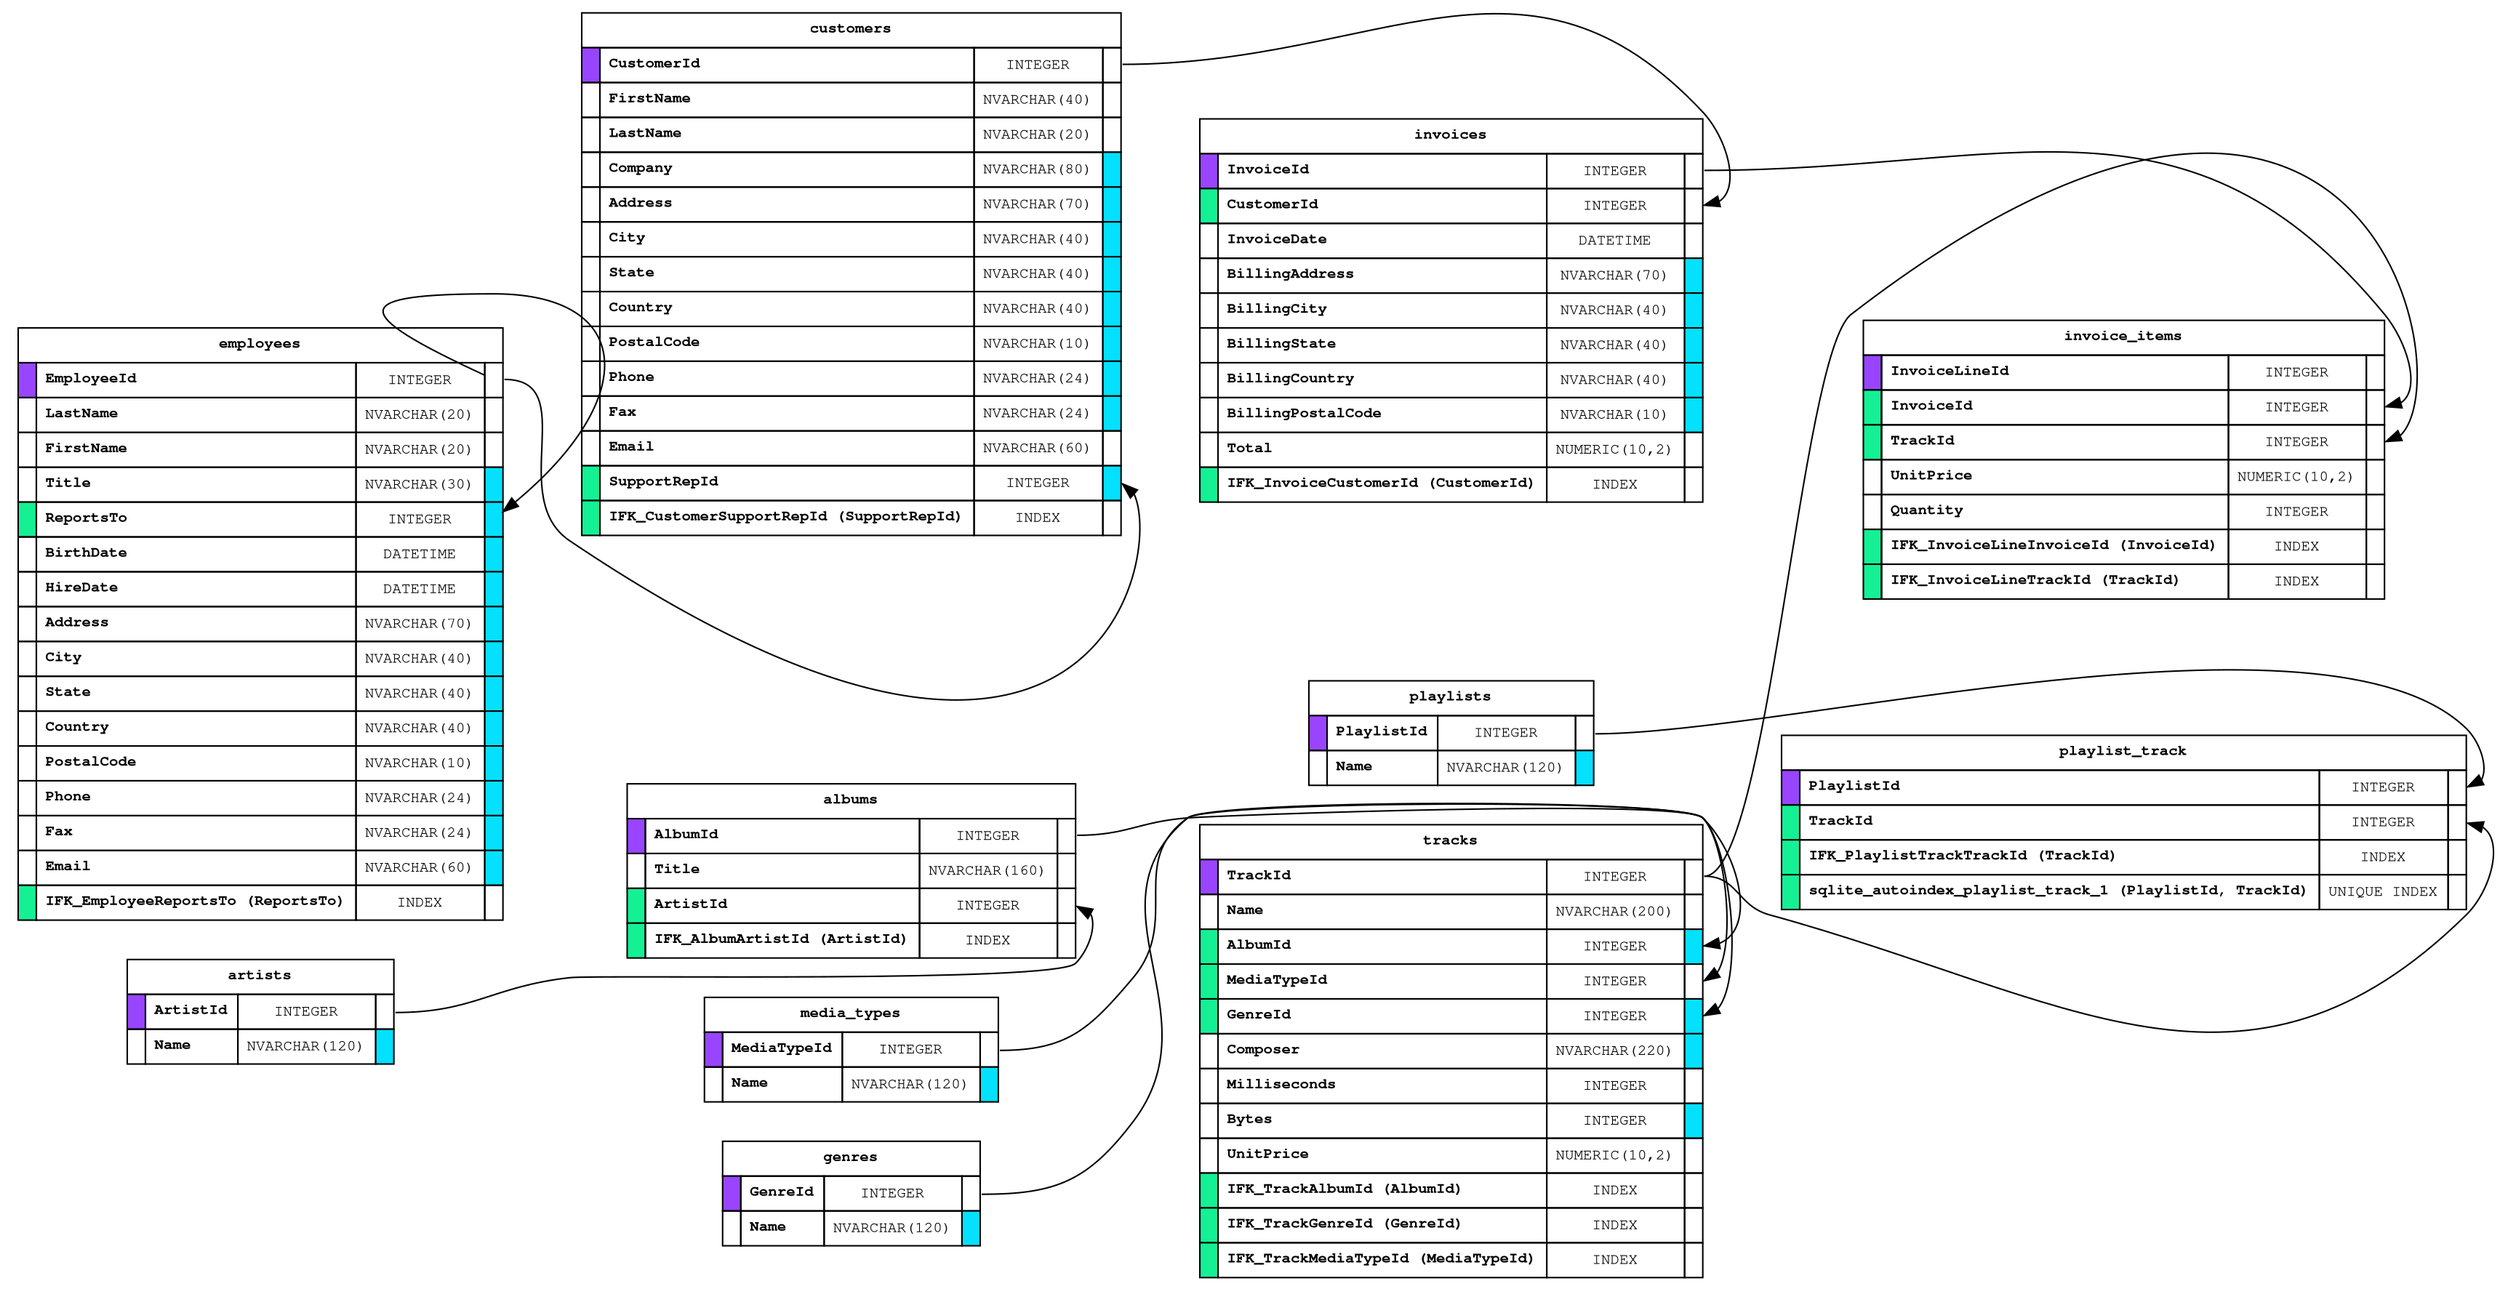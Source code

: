 /*
 * Graphviz for SQLite file 'chinook.db'
 * Generated at 2022-04-11T21:35:09+08:00 with sqliteviz
 * Source code available at https://github.com/n0x1m/sqliteviz
 */

digraph {
rankdir=LR;
fontname="Courier,Courier New";

graph [
    splines="spline"
    overlap="false"
    bgcolor="white"
];

node [
    fontsize=10
    fontname="Courier,Courier New";
];

/* entities */
albums [shape=plaintext label=<<table border='0' cellborder='1' cellspacing='0' cellpadding='5'>
    <tr><td colspan='4'><b>albums</b></td></tr>
    
    <tr>
        <td  bgcolor='#9945FF' width='5'></td>
        <td align="left"><b>AlbumId</b></td>
        <td>INTEGER</td>
        <td  port='AlbumId' width='5'></td>
    </tr>
    <tr>
        <td  width='5'></td>
        <td align="left"><b>Title</b></td>
        <td>NVARCHAR(160)</td>
        <td  port='Title' width='5'></td>
    </tr>
    <tr>
        <td  bgcolor='#14F195' width='5'></td>
        <td align="left"><b>ArtistId</b></td>
        <td>INTEGER</td>
        <td  port='ArtistId' width='5'></td>
    </tr>
    <tr>
        <td  bgcolor='#14F195' width='5'></td>
        <td align="left"><b>IFK_AlbumArtistId (ArtistId)</b></td>
        <td>INDEX</td>
        <td   width='5'></td>
    </tr>
</table>>];

artists [shape=plaintext label=<<table border='0' cellborder='1' cellspacing='0' cellpadding='5'>
    <tr><td colspan='4'><b>artists</b></td></tr>
    
    <tr>
        <td  bgcolor='#9945FF' width='5'></td>
        <td align="left"><b>ArtistId</b></td>
        <td>INTEGER</td>
        <td  port='ArtistId' width='5'></td>
    </tr>
    <tr>
        <td  width='5'></td>
        <td align="left"><b>Name</b></td>
        <td>NVARCHAR(120)</td>
        <td  bgcolor='#03E1FF' port='Name' width='5'></td>
    </tr>
</table>>];

customers [shape=plaintext label=<<table border='0' cellborder='1' cellspacing='0' cellpadding='5'>
    <tr><td colspan='4'><b>customers</b></td></tr>
    
    <tr>
        <td  bgcolor='#9945FF' width='5'></td>
        <td align="left"><b>CustomerId</b></td>
        <td>INTEGER</td>
        <td  port='CustomerId' width='5'></td>
    </tr>
    <tr>
        <td  width='5'></td>
        <td align="left"><b>FirstName</b></td>
        <td>NVARCHAR(40)</td>
        <td  port='FirstName' width='5'></td>
    </tr>
    <tr>
        <td  width='5'></td>
        <td align="left"><b>LastName</b></td>
        <td>NVARCHAR(20)</td>
        <td  port='LastName' width='5'></td>
    </tr>
    <tr>
        <td  width='5'></td>
        <td align="left"><b>Company</b></td>
        <td>NVARCHAR(80)</td>
        <td  bgcolor='#03E1FF' port='Company' width='5'></td>
    </tr>
    <tr>
        <td  width='5'></td>
        <td align="left"><b>Address</b></td>
        <td>NVARCHAR(70)</td>
        <td  bgcolor='#03E1FF' port='Address' width='5'></td>
    </tr>
    <tr>
        <td  width='5'></td>
        <td align="left"><b>City</b></td>
        <td>NVARCHAR(40)</td>
        <td  bgcolor='#03E1FF' port='City' width='5'></td>
    </tr>
    <tr>
        <td  width='5'></td>
        <td align="left"><b>State</b></td>
        <td>NVARCHAR(40)</td>
        <td  bgcolor='#03E1FF' port='State' width='5'></td>
    </tr>
    <tr>
        <td  width='5'></td>
        <td align="left"><b>Country</b></td>
        <td>NVARCHAR(40)</td>
        <td  bgcolor='#03E1FF' port='Country' width='5'></td>
    </tr>
    <tr>
        <td  width='5'></td>
        <td align="left"><b>PostalCode</b></td>
        <td>NVARCHAR(10)</td>
        <td  bgcolor='#03E1FF' port='PostalCode' width='5'></td>
    </tr>
    <tr>
        <td  width='5'></td>
        <td align="left"><b>Phone</b></td>
        <td>NVARCHAR(24)</td>
        <td  bgcolor='#03E1FF' port='Phone' width='5'></td>
    </tr>
    <tr>
        <td  width='5'></td>
        <td align="left"><b>Fax</b></td>
        <td>NVARCHAR(24)</td>
        <td  bgcolor='#03E1FF' port='Fax' width='5'></td>
    </tr>
    <tr>
        <td  width='5'></td>
        <td align="left"><b>Email</b></td>
        <td>NVARCHAR(60)</td>
        <td  port='Email' width='5'></td>
    </tr>
    <tr>
        <td  bgcolor='#14F195' width='5'></td>
        <td align="left"><b>SupportRepId</b></td>
        <td>INTEGER</td>
        <td  bgcolor='#03E1FF' port='SupportRepId' width='5'></td>
    </tr>
    <tr>
        <td  bgcolor='#14F195' width='5'></td>
        <td align="left"><b>IFK_CustomerSupportRepId (SupportRepId)</b></td>
        <td>INDEX</td>
        <td   width='5'></td>
    </tr>
</table>>];

employees [shape=plaintext label=<<table border='0' cellborder='1' cellspacing='0' cellpadding='5'>
    <tr><td colspan='4'><b>employees</b></td></tr>
    
    <tr>
        <td  bgcolor='#9945FF' width='5'></td>
        <td align="left"><b>EmployeeId</b></td>
        <td>INTEGER</td>
        <td  port='EmployeeId' width='5'></td>
    </tr>
    <tr>
        <td  width='5'></td>
        <td align="left"><b>LastName</b></td>
        <td>NVARCHAR(20)</td>
        <td  port='LastName' width='5'></td>
    </tr>
    <tr>
        <td  width='5'></td>
        <td align="left"><b>FirstName</b></td>
        <td>NVARCHAR(20)</td>
        <td  port='FirstName' width='5'></td>
    </tr>
    <tr>
        <td  width='5'></td>
        <td align="left"><b>Title</b></td>
        <td>NVARCHAR(30)</td>
        <td  bgcolor='#03E1FF' port='Title' width='5'></td>
    </tr>
    <tr>
        <td  bgcolor='#14F195' width='5'></td>
        <td align="left"><b>ReportsTo</b></td>
        <td>INTEGER</td>
        <td  bgcolor='#03E1FF' port='ReportsTo' width='5'></td>
    </tr>
    <tr>
        <td  width='5'></td>
        <td align="left"><b>BirthDate</b></td>
        <td>DATETIME</td>
        <td  bgcolor='#03E1FF' port='BirthDate' width='5'></td>
    </tr>
    <tr>
        <td  width='5'></td>
        <td align="left"><b>HireDate</b></td>
        <td>DATETIME</td>
        <td  bgcolor='#03E1FF' port='HireDate' width='5'></td>
    </tr>
    <tr>
        <td  width='5'></td>
        <td align="left"><b>Address</b></td>
        <td>NVARCHAR(70)</td>
        <td  bgcolor='#03E1FF' port='Address' width='5'></td>
    </tr>
    <tr>
        <td  width='5'></td>
        <td align="left"><b>City</b></td>
        <td>NVARCHAR(40)</td>
        <td  bgcolor='#03E1FF' port='City' width='5'></td>
    </tr>
    <tr>
        <td  width='5'></td>
        <td align="left"><b>State</b></td>
        <td>NVARCHAR(40)</td>
        <td  bgcolor='#03E1FF' port='State' width='5'></td>
    </tr>
    <tr>
        <td  width='5'></td>
        <td align="left"><b>Country</b></td>
        <td>NVARCHAR(40)</td>
        <td  bgcolor='#03E1FF' port='Country' width='5'></td>
    </tr>
    <tr>
        <td  width='5'></td>
        <td align="left"><b>PostalCode</b></td>
        <td>NVARCHAR(10)</td>
        <td  bgcolor='#03E1FF' port='PostalCode' width='5'></td>
    </tr>
    <tr>
        <td  width='5'></td>
        <td align="left"><b>Phone</b></td>
        <td>NVARCHAR(24)</td>
        <td  bgcolor='#03E1FF' port='Phone' width='5'></td>
    </tr>
    <tr>
        <td  width='5'></td>
        <td align="left"><b>Fax</b></td>
        <td>NVARCHAR(24)</td>
        <td  bgcolor='#03E1FF' port='Fax' width='5'></td>
    </tr>
    <tr>
        <td  width='5'></td>
        <td align="left"><b>Email</b></td>
        <td>NVARCHAR(60)</td>
        <td  bgcolor='#03E1FF' port='Email' width='5'></td>
    </tr>
    <tr>
        <td  bgcolor='#14F195' width='5'></td>
        <td align="left"><b>IFK_EmployeeReportsTo (ReportsTo)</b></td>
        <td>INDEX</td>
        <td   width='5'></td>
    </tr>
</table>>];

genres [shape=plaintext label=<<table border='0' cellborder='1' cellspacing='0' cellpadding='5'>
    <tr><td colspan='4'><b>genres</b></td></tr>
    
    <tr>
        <td  bgcolor='#9945FF' width='5'></td>
        <td align="left"><b>GenreId</b></td>
        <td>INTEGER</td>
        <td  port='GenreId' width='5'></td>
    </tr>
    <tr>
        <td  width='5'></td>
        <td align="left"><b>Name</b></td>
        <td>NVARCHAR(120)</td>
        <td  bgcolor='#03E1FF' port='Name' width='5'></td>
    </tr>
</table>>];

invoices [shape=plaintext label=<<table border='0' cellborder='1' cellspacing='0' cellpadding='5'>
    <tr><td colspan='4'><b>invoices</b></td></tr>
    
    <tr>
        <td  bgcolor='#9945FF' width='5'></td>
        <td align="left"><b>InvoiceId</b></td>
        <td>INTEGER</td>
        <td  port='InvoiceId' width='5'></td>
    </tr>
    <tr>
        <td  bgcolor='#14F195' width='5'></td>
        <td align="left"><b>CustomerId</b></td>
        <td>INTEGER</td>
        <td  port='CustomerId' width='5'></td>
    </tr>
    <tr>
        <td  width='5'></td>
        <td align="left"><b>InvoiceDate</b></td>
        <td>DATETIME</td>
        <td  port='InvoiceDate' width='5'></td>
    </tr>
    <tr>
        <td  width='5'></td>
        <td align="left"><b>BillingAddress</b></td>
        <td>NVARCHAR(70)</td>
        <td  bgcolor='#03E1FF' port='BillingAddress' width='5'></td>
    </tr>
    <tr>
        <td  width='5'></td>
        <td align="left"><b>BillingCity</b></td>
        <td>NVARCHAR(40)</td>
        <td  bgcolor='#03E1FF' port='BillingCity' width='5'></td>
    </tr>
    <tr>
        <td  width='5'></td>
        <td align="left"><b>BillingState</b></td>
        <td>NVARCHAR(40)</td>
        <td  bgcolor='#03E1FF' port='BillingState' width='5'></td>
    </tr>
    <tr>
        <td  width='5'></td>
        <td align="left"><b>BillingCountry</b></td>
        <td>NVARCHAR(40)</td>
        <td  bgcolor='#03E1FF' port='BillingCountry' width='5'></td>
    </tr>
    <tr>
        <td  width='5'></td>
        <td align="left"><b>BillingPostalCode</b></td>
        <td>NVARCHAR(10)</td>
        <td  bgcolor='#03E1FF' port='BillingPostalCode' width='5'></td>
    </tr>
    <tr>
        <td  width='5'></td>
        <td align="left"><b>Total</b></td>
        <td>NUMERIC(10,2)</td>
        <td  port='Total' width='5'></td>
    </tr>
    <tr>
        <td  bgcolor='#14F195' width='5'></td>
        <td align="left"><b>IFK_InvoiceCustomerId (CustomerId)</b></td>
        <td>INDEX</td>
        <td   width='5'></td>
    </tr>
</table>>];

invoice_items [shape=plaintext label=<<table border='0' cellborder='1' cellspacing='0' cellpadding='5'>
    <tr><td colspan='4'><b>invoice_items</b></td></tr>
    
    <tr>
        <td  bgcolor='#9945FF' width='5'></td>
        <td align="left"><b>InvoiceLineId</b></td>
        <td>INTEGER</td>
        <td  port='InvoiceLineId' width='5'></td>
    </tr>
    <tr>
        <td  bgcolor='#14F195' width='5'></td>
        <td align="left"><b>InvoiceId</b></td>
        <td>INTEGER</td>
        <td  port='InvoiceId' width='5'></td>
    </tr>
    <tr>
        <td  bgcolor='#14F195' width='5'></td>
        <td align="left"><b>TrackId</b></td>
        <td>INTEGER</td>
        <td  port='TrackId' width='5'></td>
    </tr>
    <tr>
        <td  width='5'></td>
        <td align="left"><b>UnitPrice</b></td>
        <td>NUMERIC(10,2)</td>
        <td  port='UnitPrice' width='5'></td>
    </tr>
    <tr>
        <td  width='5'></td>
        <td align="left"><b>Quantity</b></td>
        <td>INTEGER</td>
        <td  port='Quantity' width='5'></td>
    </tr>
    <tr>
        <td  bgcolor='#14F195' width='5'></td>
        <td align="left"><b>IFK_InvoiceLineInvoiceId (InvoiceId)</b></td>
        <td>INDEX</td>
        <td   width='5'></td>
    </tr>
    <tr>
        <td  bgcolor='#14F195' width='5'></td>
        <td align="left"><b>IFK_InvoiceLineTrackId (TrackId)</b></td>
        <td>INDEX</td>
        <td   width='5'></td>
    </tr>
</table>>];

media_types [shape=plaintext label=<<table border='0' cellborder='1' cellspacing='0' cellpadding='5'>
    <tr><td colspan='4'><b>media_types</b></td></tr>
    
    <tr>
        <td  bgcolor='#9945FF' width='5'></td>
        <td align="left"><b>MediaTypeId</b></td>
        <td>INTEGER</td>
        <td  port='MediaTypeId' width='5'></td>
    </tr>
    <tr>
        <td  width='5'></td>
        <td align="left"><b>Name</b></td>
        <td>NVARCHAR(120)</td>
        <td  bgcolor='#03E1FF' port='Name' width='5'></td>
    </tr>
</table>>];

playlists [shape=plaintext label=<<table border='0' cellborder='1' cellspacing='0' cellpadding='5'>
    <tr><td colspan='4'><b>playlists</b></td></tr>
    
    <tr>
        <td  bgcolor='#9945FF' width='5'></td>
        <td align="left"><b>PlaylistId</b></td>
        <td>INTEGER</td>
        <td  port='PlaylistId' width='5'></td>
    </tr>
    <tr>
        <td  width='5'></td>
        <td align="left"><b>Name</b></td>
        <td>NVARCHAR(120)</td>
        <td  bgcolor='#03E1FF' port='Name' width='5'></td>
    </tr>
</table>>];

playlist_track [shape=plaintext label=<<table border='0' cellborder='1' cellspacing='0' cellpadding='5'>
    <tr><td colspan='4'><b>playlist_track</b></td></tr>
    
    <tr>
        <td  bgcolor='#9945FF' width='5'></td>
        <td align="left"><b>PlaylistId</b></td>
        <td>INTEGER</td>
        <td  port='PlaylistId' width='5'></td>
    </tr>
    <tr>
        <td  bgcolor='#14F195' width='5'></td>
        <td align="left"><b>TrackId</b></td>
        <td>INTEGER</td>
        <td  port='TrackId' width='5'></td>
    </tr>
    <tr>
        <td  bgcolor='#14F195' width='5'></td>
        <td align="left"><b>IFK_PlaylistTrackTrackId (TrackId)</b></td>
        <td>INDEX</td>
        <td   width='5'></td>
    </tr>
    <tr>
        <td  bgcolor='#14F195' width='5'></td>
        <td align="left"><b>sqlite_autoindex_playlist_track_1 (PlaylistId, TrackId)</b></td>
        <td>UNIQUE INDEX</td>
        <td   width='5'></td>
    </tr>
</table>>];

tracks [shape=plaintext label=<<table border='0' cellborder='1' cellspacing='0' cellpadding='5'>
    <tr><td colspan='4'><b>tracks</b></td></tr>
    
    <tr>
        <td  bgcolor='#9945FF' width='5'></td>
        <td align="left"><b>TrackId</b></td>
        <td>INTEGER</td>
        <td  port='TrackId' width='5'></td>
    </tr>
    <tr>
        <td  width='5'></td>
        <td align="left"><b>Name</b></td>
        <td>NVARCHAR(200)</td>
        <td  port='Name' width='5'></td>
    </tr>
    <tr>
        <td  bgcolor='#14F195' width='5'></td>
        <td align="left"><b>AlbumId</b></td>
        <td>INTEGER</td>
        <td  bgcolor='#03E1FF' port='AlbumId' width='5'></td>
    </tr>
    <tr>
        <td  bgcolor='#14F195' width='5'></td>
        <td align="left"><b>MediaTypeId</b></td>
        <td>INTEGER</td>
        <td  port='MediaTypeId' width='5'></td>
    </tr>
    <tr>
        <td  bgcolor='#14F195' width='5'></td>
        <td align="left"><b>GenreId</b></td>
        <td>INTEGER</td>
        <td  bgcolor='#03E1FF' port='GenreId' width='5'></td>
    </tr>
    <tr>
        <td  width='5'></td>
        <td align="left"><b>Composer</b></td>
        <td>NVARCHAR(220)</td>
        <td  bgcolor='#03E1FF' port='Composer' width='5'></td>
    </tr>
    <tr>
        <td  width='5'></td>
        <td align="left"><b>Milliseconds</b></td>
        <td>INTEGER</td>
        <td  port='Milliseconds' width='5'></td>
    </tr>
    <tr>
        <td  width='5'></td>
        <td align="left"><b>Bytes</b></td>
        <td>INTEGER</td>
        <td  bgcolor='#03E1FF' port='Bytes' width='5'></td>
    </tr>
    <tr>
        <td  width='5'></td>
        <td align="left"><b>UnitPrice</b></td>
        <td>NUMERIC(10,2)</td>
        <td  port='UnitPrice' width='5'></td>
    </tr>
    <tr>
        <td  bgcolor='#14F195' width='5'></td>
        <td align="left"><b>IFK_TrackAlbumId (AlbumId)</b></td>
        <td>INDEX</td>
        <td   width='5'></td>
    </tr>
    <tr>
        <td  bgcolor='#14F195' width='5'></td>
        <td align="left"><b>IFK_TrackGenreId (GenreId)</b></td>
        <td>INDEX</td>
        <td   width='5'></td>
    </tr>
    <tr>
        <td  bgcolor='#14F195' width='5'></td>
        <td align="left"><b>IFK_TrackMediaTypeId (MediaTypeId)</b></td>
        <td>INDEX</td>
        <td   width='5'></td>
    </tr>
</table>>];


/* relations */
artists:ArtistId -> albums:ArtistId;
employees:EmployeeId -> customers:SupportRepId;
employees:EmployeeId -> employees:ReportsTo;
customers:CustomerId -> invoices:CustomerId;
tracks:TrackId -> invoice_items:TrackId;
invoices:InvoiceId -> invoice_items:InvoiceId;
tracks:TrackId -> playlist_track:TrackId;
playlists:PlaylistId -> playlist_track:PlaylistId;
media_types:MediaTypeId -> tracks:MediaTypeId;
genres:GenreId -> tracks:GenreId;
albums:AlbumId -> tracks:AlbumId;
}
